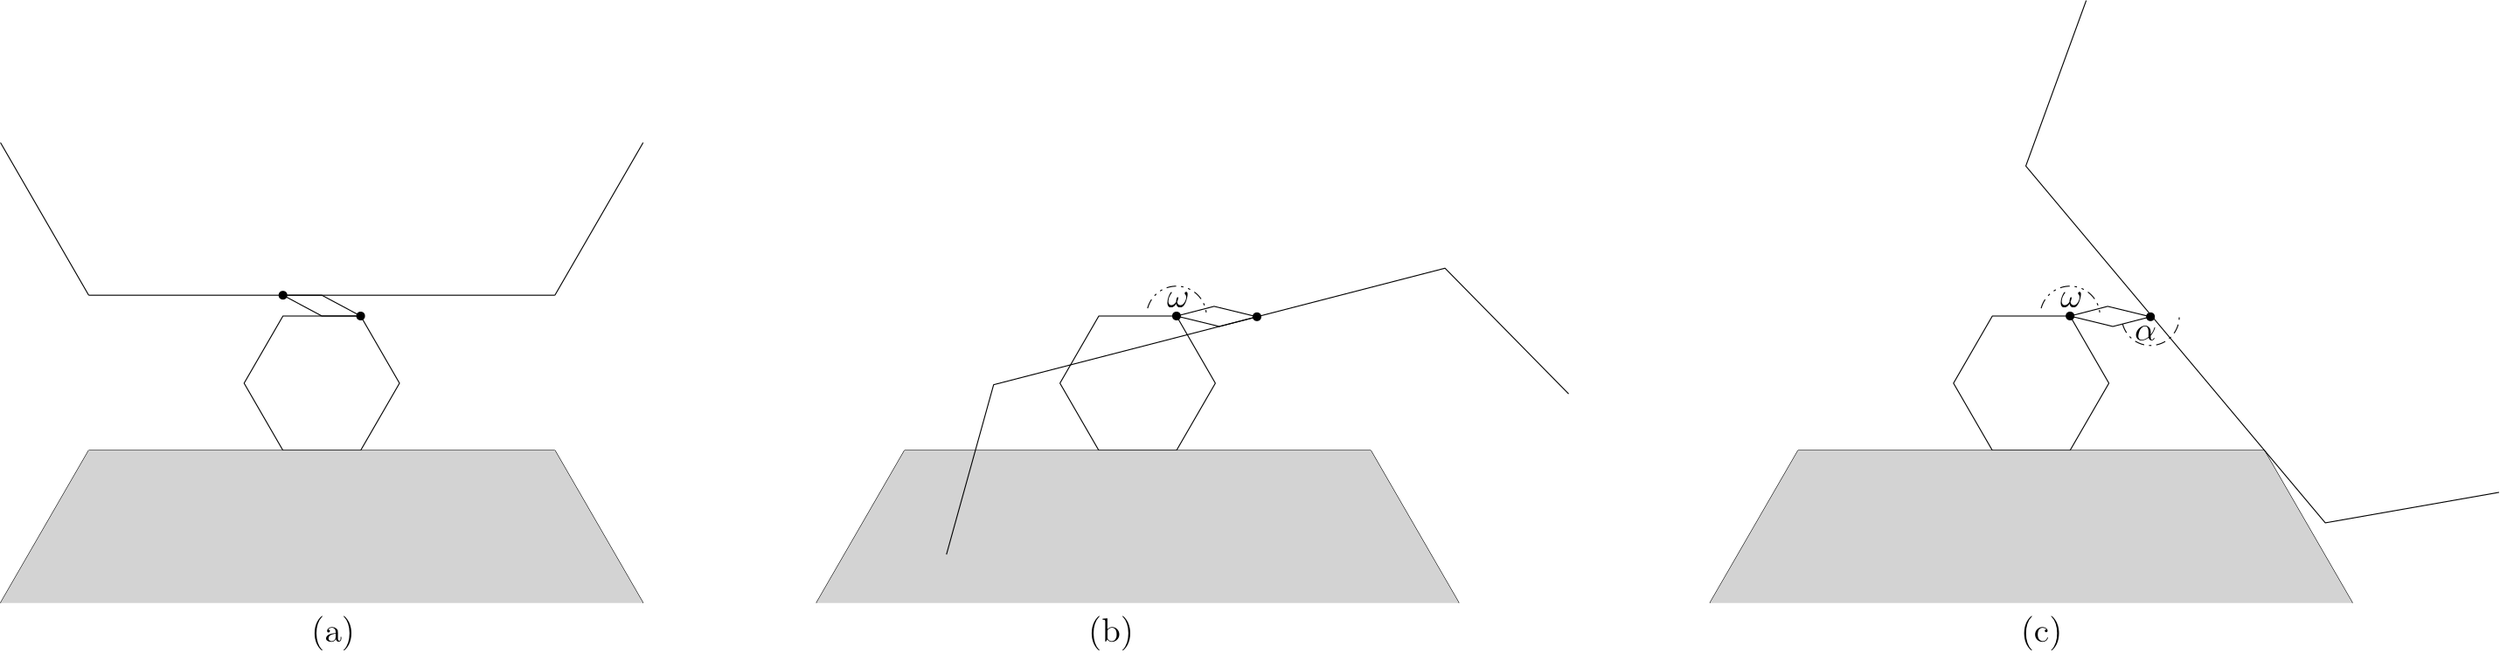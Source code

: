 <?xml version="1.0"?>
<!DOCTYPE ipe SYSTEM "ipe.dtd">
<ipe version="70107" creator="Ipe 7.2.2">
<info created="D:20160720200938" modified="D:20160720202520"/>
<ipestyle name="basic">
<symbol name="arrow/arc(spx)">
<path stroke="sym-stroke" fill="sym-stroke" pen="sym-pen">
0 0 m
-1 0.333 l
-1 -0.333 l
h
</path>
</symbol>
<symbol name="arrow/farc(spx)">
<path stroke="sym-stroke" fill="white" pen="sym-pen">
0 0 m
-1 0.333 l
-1 -0.333 l
h
</path>
</symbol>
<symbol name="arrow/ptarc(spx)">
<path stroke="sym-stroke" fill="sym-stroke" pen="sym-pen">
0 0 m
-1 0.333 l
-0.8 0 l
-1 -0.333 l
h
</path>
</symbol>
<symbol name="arrow/fptarc(spx)">
<path stroke="sym-stroke" fill="white" pen="sym-pen">
0 0 m
-1 0.333 l
-0.8 0 l
-1 -0.333 l
h
</path>
</symbol>
<symbol name="mark/circle(sx)" transformations="translations">
<path fill="sym-stroke">
0.6 0 0 0.6 0 0 e
0.4 0 0 0.4 0 0 e
</path>
</symbol>
<symbol name="mark/disk(sx)" transformations="translations">
<path fill="sym-stroke">
0.6 0 0 0.6 0 0 e
</path>
</symbol>
<symbol name="mark/fdisk(sfx)" transformations="translations">
<group>
<path fill="sym-fill">
0.5 0 0 0.5 0 0 e
</path>
<path fill="sym-stroke" fillrule="eofill">
0.6 0 0 0.6 0 0 e
0.4 0 0 0.4 0 0 e
</path>
</group>
</symbol>
<symbol name="mark/box(sx)" transformations="translations">
<path fill="sym-stroke" fillrule="eofill">
-0.6 -0.6 m
0.6 -0.6 l
0.6 0.6 l
-0.6 0.6 l
h
-0.4 -0.4 m
0.4 -0.4 l
0.4 0.4 l
-0.4 0.4 l
h
</path>
</symbol>
<symbol name="mark/square(sx)" transformations="translations">
<path fill="sym-stroke">
-0.6 -0.6 m
0.6 -0.6 l
0.6 0.6 l
-0.6 0.6 l
h
</path>
</symbol>
<symbol name="mark/fsquare(sfx)" transformations="translations">
<group>
<path fill="sym-fill">
-0.5 -0.5 m
0.5 -0.5 l
0.5 0.5 l
-0.5 0.5 l
h
</path>
<path fill="sym-stroke" fillrule="eofill">
-0.6 -0.6 m
0.6 -0.6 l
0.6 0.6 l
-0.6 0.6 l
h
-0.4 -0.4 m
0.4 -0.4 l
0.4 0.4 l
-0.4 0.4 l
h
</path>
</group>
</symbol>
<symbol name="mark/cross(sx)" transformations="translations">
<group>
<path fill="sym-stroke">
-0.43 -0.57 m
0.57 0.43 l
0.43 0.57 l
-0.57 -0.43 l
h
</path>
<path fill="sym-stroke">
-0.43 0.57 m
0.57 -0.43 l
0.43 -0.57 l
-0.57 0.43 l
h
</path>
</group>
</symbol>
<symbol name="arrow/fnormal(spx)">
<path stroke="sym-stroke" fill="white" pen="sym-pen">
0 0 m
-1 0.333 l
-1 -0.333 l
h
</path>
</symbol>
<symbol name="arrow/pointed(spx)">
<path stroke="sym-stroke" fill="sym-stroke" pen="sym-pen">
0 0 m
-1 0.333 l
-0.8 0 l
-1 -0.333 l
h
</path>
</symbol>
<symbol name="arrow/fpointed(spx)">
<path stroke="sym-stroke" fill="white" pen="sym-pen">
0 0 m
-1 0.333 l
-0.8 0 l
-1 -0.333 l
h
</path>
</symbol>
<symbol name="arrow/linear(spx)">
<path stroke="sym-stroke" pen="sym-pen">
-1 0.333 m
0 0 l
-1 -0.333 l
</path>
</symbol>
<symbol name="arrow/fdouble(spx)">
<path stroke="sym-stroke" fill="white" pen="sym-pen">
0 0 m
-1 0.333 l
-1 -0.333 l
h
-1 0 m
-2 0.333 l
-2 -0.333 l
h
</path>
</symbol>
<symbol name="arrow/double(spx)">
<path stroke="sym-stroke" fill="sym-stroke" pen="sym-pen">
0 0 m
-1 0.333 l
-1 -0.333 l
h
-1 0 m
-2 0.333 l
-2 -0.333 l
h
</path>
</symbol>
<pen name="heavier" value="0.8"/>
<pen name="fat" value="1.2"/>
<pen name="ultrafat" value="2"/>
<symbolsize name="large" value="5"/>
<symbolsize name="small" value="2"/>
<symbolsize name="tiny" value="1.1"/>
<arrowsize name="large" value="10"/>
<arrowsize name="small" value="5"/>
<arrowsize name="tiny" value="3"/>
<color name="red" value="1 0 0"/>
<color name="green" value="0 1 0"/>
<color name="blue" value="0 0 1"/>
<color name="yellow" value="1 1 0"/>
<color name="orange" value="1 0.647 0"/>
<color name="gold" value="1 0.843 0"/>
<color name="purple" value="0.627 0.125 0.941"/>
<color name="gray" value="0.745"/>
<color name="brown" value="0.647 0.165 0.165"/>
<color name="navy" value="0 0 0.502"/>
<color name="pink" value="1 0.753 0.796"/>
<color name="seagreen" value="0.18 0.545 0.341"/>
<color name="turquoise" value="0.251 0.878 0.816"/>
<color name="violet" value="0.933 0.51 0.933"/>
<color name="darkblue" value="0 0 0.545"/>
<color name="darkcyan" value="0 0.545 0.545"/>
<color name="darkgray" value="0.663"/>
<color name="darkgreen" value="0 0.392 0"/>
<color name="darkmagenta" value="0.545 0 0.545"/>
<color name="darkorange" value="1 0.549 0"/>
<color name="darkred" value="0.545 0 0"/>
<color name="lightblue" value="0.678 0.847 0.902"/>
<color name="lightcyan" value="0.878 1 1"/>
<color name="lightgray" value="0.827"/>
<color name="lightgreen" value="0.565 0.933 0.565"/>
<color name="lightyellow" value="1 1 0.878"/>
<dashstyle name="dashed" value="[4] 0"/>
<dashstyle name="dotted" value="[1 3] 0"/>
<dashstyle name="dash dotted" value="[4 2 1 2] 0"/>
<dashstyle name="dash dot dotted" value="[4 2 1 2 1 2] 0"/>
<textsize name="large" value="\large"/>
<textsize name="Large" value="\Large"/>
<textsize name="LARGE" value="\LARGE"/>
<textsize name="huge" value="\huge"/>
<textsize name="Huge" value="\Huge"/>
<textsize name="small" value="\small"/>
<textsize name="footnote" value="\footnotesize"/>
<textsize name="tiny" value="\tiny"/>
<textstyle name="center" begin="\begin{center}" end="\end{center}"/>
<textstyle name="itemize" begin="\begin{itemize}" end="\end{itemize}"/>
<textstyle name="item" begin="\begin{itemize}\item{}" end="\end{itemize}"/>
<gridsize name="4 pts" value="4"/>
<gridsize name="8 pts (~3 mm)" value="8"/>
<gridsize name="16 pts (~6 mm)" value="16"/>
<gridsize name="32 pts (~12 mm)" value="32"/>
<gridsize name="10 pts (~3.5 mm)" value="10"/>
<gridsize name="20 pts (~7 mm)" value="20"/>
<gridsize name="14 pts (~5 mm)" value="14"/>
<gridsize name="28 pts (~10 mm)" value="28"/>
<gridsize name="56 pts (~20 mm)" value="56"/>
<anglesize name="90 deg" value="90"/>
<anglesize name="60 deg" value="60"/>
<anglesize name="45 deg" value="45"/>
<anglesize name="30 deg" value="30"/>
<anglesize name="22.5 deg" value="22.5"/>
<opacity name="10%" value="0.1"/>
<opacity name="30%" value="0.3"/>
<opacity name="50%" value="0.5"/>
<opacity name="75%" value="0.75"/>
<tiling name="falling" angle="-60" step="4" width="1"/>
<tiling name="rising" angle="30" step="4" width="1"/>
</ipestyle>
<ipestyle name="bigpaper">
<layout paper="10000 6000" origin="0 0" frame="10000 6000"/>
<titlestyle pos="10 10" size="LARGE" color="title"  valign="baseline"/>
</ipestyle>
<page>
<layer name="alpha"/>
<view layers="alpha" active="alpha"/>
<path layer="alpha" matrix="1 0 0 1 36.33 62.92" stroke="black">
4800 3072 m
4763.67 3009.08 l
</path>
<path matrix="1 0 0 1 36.33 62.92" stroke="black">
4800 3072 m
4992 3072 l
</path>
<path matrix="-1 0 0 1 9828.33 62.92" stroke="black">
4800 3072 m
4763.67 3009.08 l
</path>
<path matrix="1 0 0 -1 36.33 6270.92" stroke="black">
4800 3072 m
4763.67 3009.08 l
</path>
<path matrix="1 0 0 -1 36.33 6270.92" stroke="black">
4800 3072 m
4992 3072 l
</path>
<path matrix="-1 0 0 -1 9828.33 6270.92" stroke="black">
4800 3072 m
4763.67 3009.08 l
</path>
<path matrix="1 0 0 1 36.33 58.6328" stroke="black">
4928 3104 m
4912 3131.71 l
4880 3131.71 l
4864 3104 l
4880 3076.29 l
4912 3076.29 l
h
</path>
<path matrix="1 0 0 1 36.33 62.92" stroke="black">
4880 3136 m
4896 3136 l
4912 3127.43 l
4896 3127.43 l
4880 3136 l
</path>
<use matrix="1 0 0 1 36.33 62.92" name="mark/disk(sx)" pos="4912 3127.43" size="normal" stroke="black"/>
<use matrix="1 0 0 1 36.33 62.92" name="mark/disk(sx)" pos="4880 3136" size="normal" stroke="black"/>
<path matrix="1 0 0 1 36.33 62.92" fill="lightgray">
4763.67 3009.08 m
4800 3072 l
4992 3072 l
5028.33 3009.08 l
4763.67 3009.08 l
</path>
<path matrix="1 0 0 1 372.33 62.92" stroke="black">
4800 3072 m
4763.67 3009.08 l
</path>
<path matrix="1 0 0 1 372.33 62.92" stroke="black">
4800 3072 m
4992 3072 l
</path>
<path matrix="-1 0 0 1 10164.33 62.92" stroke="black">
4800 3072 m
4763.67 3009.08 l
</path>
<path matrix="1 0 0 1 372.33 58.6328" stroke="black">
4928 3104 m
4912 3131.71 l
4880 3131.71 l
4864 3104 l
4880 3076.29 l
4912 3076.29 l
h
</path>
<use matrix="1 0 0 1 372.33 62.92" name="mark/disk(sx)" pos="4912 3127.43" size="normal" stroke="black"/>
<path matrix="1 0 0 1 372.33 62.92" fill="lightgray">
4763.67 3009.08 m
4800 3072 l
4992 3072 l
5028.33 3009.08 l
4763.67 3009.08 l
</path>
<path matrix="-0.96819 -0.250217 0.250217 -0.96819 9257.54 7447.34" stroke="black">
4880 3136 m
4896 3136 l
4912 3127.43 l
4896 3127.43 l
4880 3136 l
</path>
<path stroke="black">
5189.59 3092.01 m
5209.02 3162.02 l
5394.91 3210.06 l
5445.83 3158.23 l
</path>
<use name="mark/disk(sx)" pos="5317.46 3190.04" size="normal" stroke="black"/>
<path matrix="1 0 0 1 740.33 62.92" stroke="black">
4800 3072 m
4763.67 3009.08 l
</path>
<path matrix="1 0 0 1 740.33 62.92" stroke="black">
4800 3072 m
4992 3072 l
</path>
<path matrix="-1 0 0 1 10532.33 62.92" stroke="black">
4800 3072 m
4763.67 3009.08 l
</path>
<path matrix="1 0 0 1 740.33 58.6328" stroke="black">
4928 3104 m
4912 3131.71 l
4880 3131.71 l
4864 3104 l
4880 3076.29 l
4912 3076.29 l
h
</path>
<use matrix="1 0 0 1 740.33 62.92" name="mark/disk(sx)" pos="4912 3127.43" size="normal" stroke="black"/>
<path matrix="1 0 0 1 740.33 62.92" fill="lightgray">
4763.67 3009.08 m
4800 3072 l
4992 3072 l
5028.33 3009.08 l
4763.67 3009.08 l
</path>
<path matrix="-0.96819 -0.250217 0.250217 -0.96819 9625.54 7447.34" stroke="black">
4880 3136 m
4896 3136 l
4912 3127.43 l
4896 3127.43 l
4880 3136 l
</path>
<path matrix="-0.430185 0.902741 -0.902741 -0.430185 10852.77 -237.091" stroke="black">
5189.59 3092.01 m
5209.02 3162.02 l
5394.91 3210.06 l
5445.83 3158.23 l
</path>
<use matrix="1 0 0 1 368 0" name="mark/disk(sx)" pos="5317.46 3190.04" size="normal" stroke="black"/>
<text transformations="translations" pos="4928 3056" stroke="black" type="label" width="17.949" height="10.756" depth="3.59" valign="baseline" size="Large">(a)</text>
<text matrix="1 0 0 1 320 0" transformations="translations" pos="4928 3056" stroke="black" type="label" width="18.73" height="10.756" depth="3.59" valign="baseline" size="Large">(b)</text>
<text matrix="1 0 0 1 704 0" transformations="translations" pos="4928 3056" stroke="black" type="label" width="17.169" height="10.756" depth="3.59" valign="baseline" size="Large">(c)</text>
<path stroke="black" dash="dash dot dotted">
5272.43 3193.53 m
12.3304 0 0 -12.3304 5284.33 3190.33 5296.66 3190.24 a
</path>
<text matrix="1 0 0 1 0.361341 -6.11654" transformations="translations" pos="5280 3200" stroke="black" type="label" width="9.262" height="6.177" depth="0" valign="baseline" size="Large">$\omega$</text>
<path matrix="1 0 0 1 368 0" stroke="black" dash="dash dot dotted">
5272.43 3193.53 m
12.3304 0 0 -12.3304 5284.33 3190.33 5296.66 3190.24 a
</path>
<text matrix="1 0 0 1 368.361 -6.11654" transformations="translations" pos="5280 3200" stroke="black" type="label" width="9.262" height="6.177" depth="0" valign="baseline" size="Large">$\omega$</text>
<path stroke="black" dash="dash dotted">
5673.97 3187.07 m
11.8592 0 0 11.8592 5685.45 3190.04 5697.31 3190.04 a
</path>
<text matrix="1 0 0 1 398.963 -19.7678" transformations="translations" pos="5280 3200" stroke="black" type="label" width="9.026" height="6.177" depth="0" valign="baseline" size="Large">$\alpha$</text>
</page>
</ipe>
